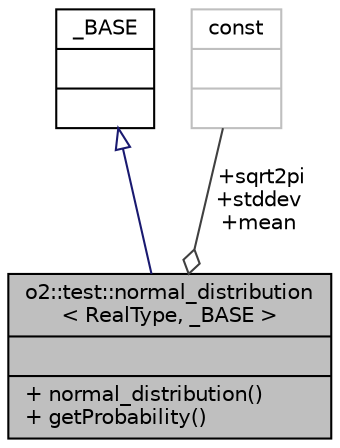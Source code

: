 digraph "o2::test::normal_distribution&lt; RealType, _BASE &gt;"
{
 // INTERACTIVE_SVG=YES
  bgcolor="transparent";
  edge [fontname="Helvetica",fontsize="10",labelfontname="Helvetica",labelfontsize="10"];
  node [fontname="Helvetica",fontsize="10",shape=record];
  Node2 [label="{o2::test::normal_distribution\l\< RealType, _BASE \>\n||+ normal_distribution()\l+ getProbability()\l}",height=0.2,width=0.4,color="black", fillcolor="grey75", style="filled", fontcolor="black"];
  Node3 -> Node2 [dir="back",color="midnightblue",fontsize="10",style="solid",arrowtail="onormal",fontname="Helvetica"];
  Node3 [label="{_BASE\n||}",height=0.2,width=0.4,color="black",URL="$d5/d88/class__BASE.html"];
  Node4 -> Node2 [color="grey25",fontsize="10",style="solid",label=" +sqrt2pi\n+stddev\n+mean" ,arrowhead="odiamond",fontname="Helvetica"];
  Node4 [label="{const\n||}",height=0.2,width=0.4,color="grey75"];
}
